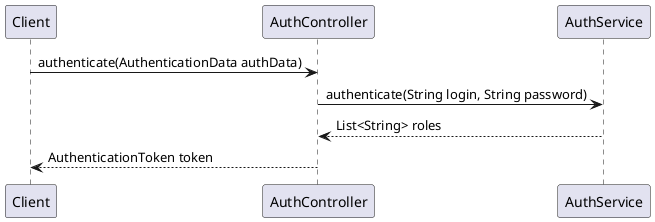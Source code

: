 @startuml
"Client"->"AuthController":authenticate(AuthenticationData authData)
"AuthController"->AuthService:authenticate(String login, String password)
AuthService-->"AuthController":List<String> roles
"AuthController"-->Client:AuthenticationToken token
@enduml